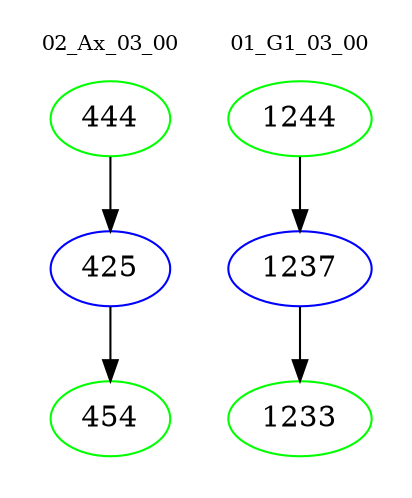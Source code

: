 digraph{
subgraph cluster_0 {
color = white
label = "02_Ax_03_00";
fontsize=10;
T0_444 [label="444", color="green"]
T0_444 -> T0_425 [color="black"]
T0_425 [label="425", color="blue"]
T0_425 -> T0_454 [color="black"]
T0_454 [label="454", color="green"]
}
subgraph cluster_1 {
color = white
label = "01_G1_03_00";
fontsize=10;
T1_1244 [label="1244", color="green"]
T1_1244 -> T1_1237 [color="black"]
T1_1237 [label="1237", color="blue"]
T1_1237 -> T1_1233 [color="black"]
T1_1233 [label="1233", color="green"]
}
}
